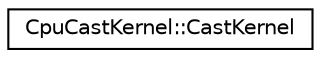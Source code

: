 digraph "Graphical Class Hierarchy"
{
 // LATEX_PDF_SIZE
  edge [fontname="Helvetica",fontsize="10",labelfontname="Helvetica",labelfontsize="10"];
  node [fontname="Helvetica",fontsize="10",shape=record];
  rankdir="LR";
  Node0 [label="CpuCastKernel::CastKernel",height=0.2,width=0.4,color="black", fillcolor="white", style="filled",URL="$structarm__compute_1_1cpu_1_1kernels_1_1_cpu_cast_kernel_1_1_cast_kernel.xhtml",tooltip=" "];
}
